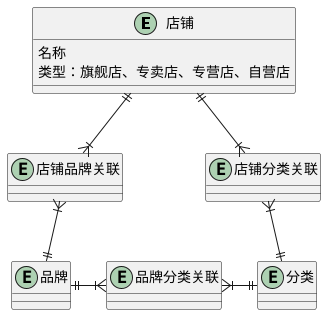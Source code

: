 @startuml 店铺UML

entity 店铺 {
    名称
    类型：旗舰店、专卖店、专营店、自营店
}
entity 品牌 {

}
entity 店铺品牌关联 {

}
entity 分类 {

}
entity 店铺分类关联 {

}
entity 品牌分类关联 {

}

店铺 ||--|{ 店铺品牌关联
店铺品牌关联 }|--|| 品牌
店铺 ||--|{ 店铺分类关联
店铺分类关联 }|--|| 分类
品牌 ||-|{ 品牌分类关联
品牌分类关联 }|-|| 分类

@enduml